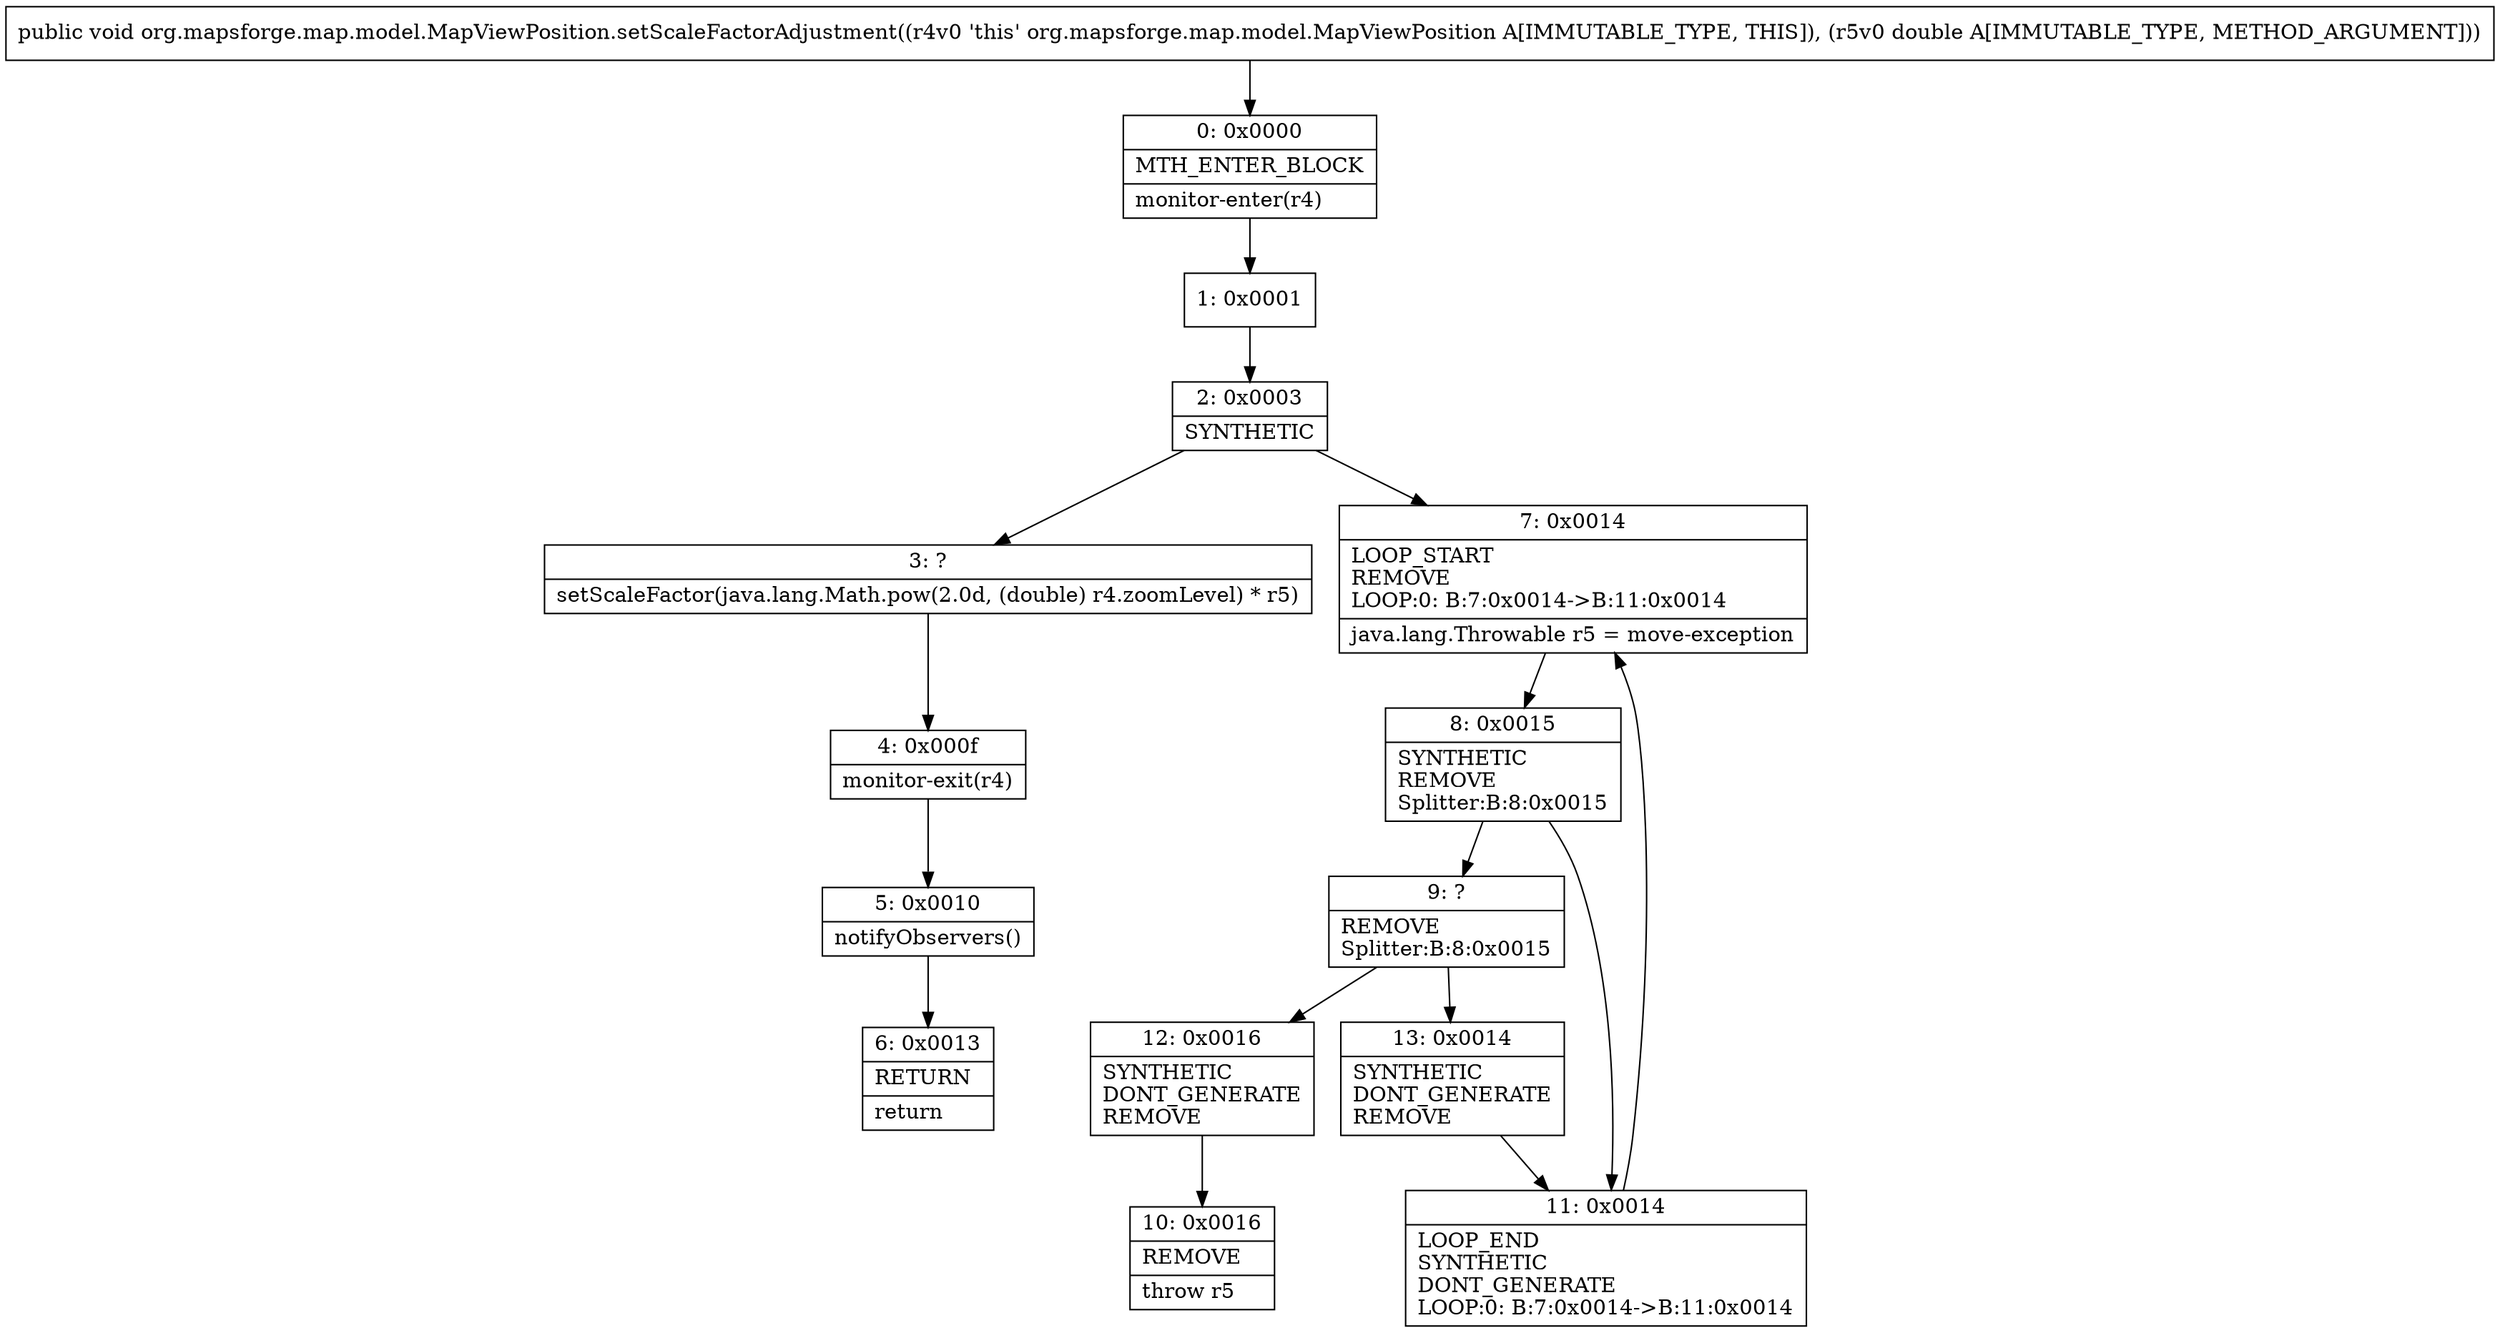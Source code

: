 digraph "CFG fororg.mapsforge.map.model.MapViewPosition.setScaleFactorAdjustment(D)V" {
Node_0 [shape=record,label="{0\:\ 0x0000|MTH_ENTER_BLOCK\l|monitor\-enter(r4)\l}"];
Node_1 [shape=record,label="{1\:\ 0x0001}"];
Node_2 [shape=record,label="{2\:\ 0x0003|SYNTHETIC\l}"];
Node_3 [shape=record,label="{3\:\ ?|setScaleFactor(java.lang.Math.pow(2.0d, (double) r4.zoomLevel) * r5)\l}"];
Node_4 [shape=record,label="{4\:\ 0x000f|monitor\-exit(r4)\l}"];
Node_5 [shape=record,label="{5\:\ 0x0010|notifyObservers()\l}"];
Node_6 [shape=record,label="{6\:\ 0x0013|RETURN\l|return\l}"];
Node_7 [shape=record,label="{7\:\ 0x0014|LOOP_START\lREMOVE\lLOOP:0: B:7:0x0014\-\>B:11:0x0014\l|java.lang.Throwable r5 = move\-exception\l}"];
Node_8 [shape=record,label="{8\:\ 0x0015|SYNTHETIC\lREMOVE\lSplitter:B:8:0x0015\l}"];
Node_9 [shape=record,label="{9\:\ ?|REMOVE\lSplitter:B:8:0x0015\l}"];
Node_10 [shape=record,label="{10\:\ 0x0016|REMOVE\l|throw r5\l}"];
Node_11 [shape=record,label="{11\:\ 0x0014|LOOP_END\lSYNTHETIC\lDONT_GENERATE\lLOOP:0: B:7:0x0014\-\>B:11:0x0014\l}"];
Node_12 [shape=record,label="{12\:\ 0x0016|SYNTHETIC\lDONT_GENERATE\lREMOVE\l}"];
Node_13 [shape=record,label="{13\:\ 0x0014|SYNTHETIC\lDONT_GENERATE\lREMOVE\l}"];
MethodNode[shape=record,label="{public void org.mapsforge.map.model.MapViewPosition.setScaleFactorAdjustment((r4v0 'this' org.mapsforge.map.model.MapViewPosition A[IMMUTABLE_TYPE, THIS]), (r5v0 double A[IMMUTABLE_TYPE, METHOD_ARGUMENT])) }"];
MethodNode -> Node_0;
Node_0 -> Node_1;
Node_1 -> Node_2;
Node_2 -> Node_3;
Node_2 -> Node_7;
Node_3 -> Node_4;
Node_4 -> Node_5;
Node_5 -> Node_6;
Node_7 -> Node_8;
Node_8 -> Node_9;
Node_8 -> Node_11;
Node_9 -> Node_12;
Node_9 -> Node_13;
Node_11 -> Node_7;
Node_12 -> Node_10;
Node_13 -> Node_11;
}

